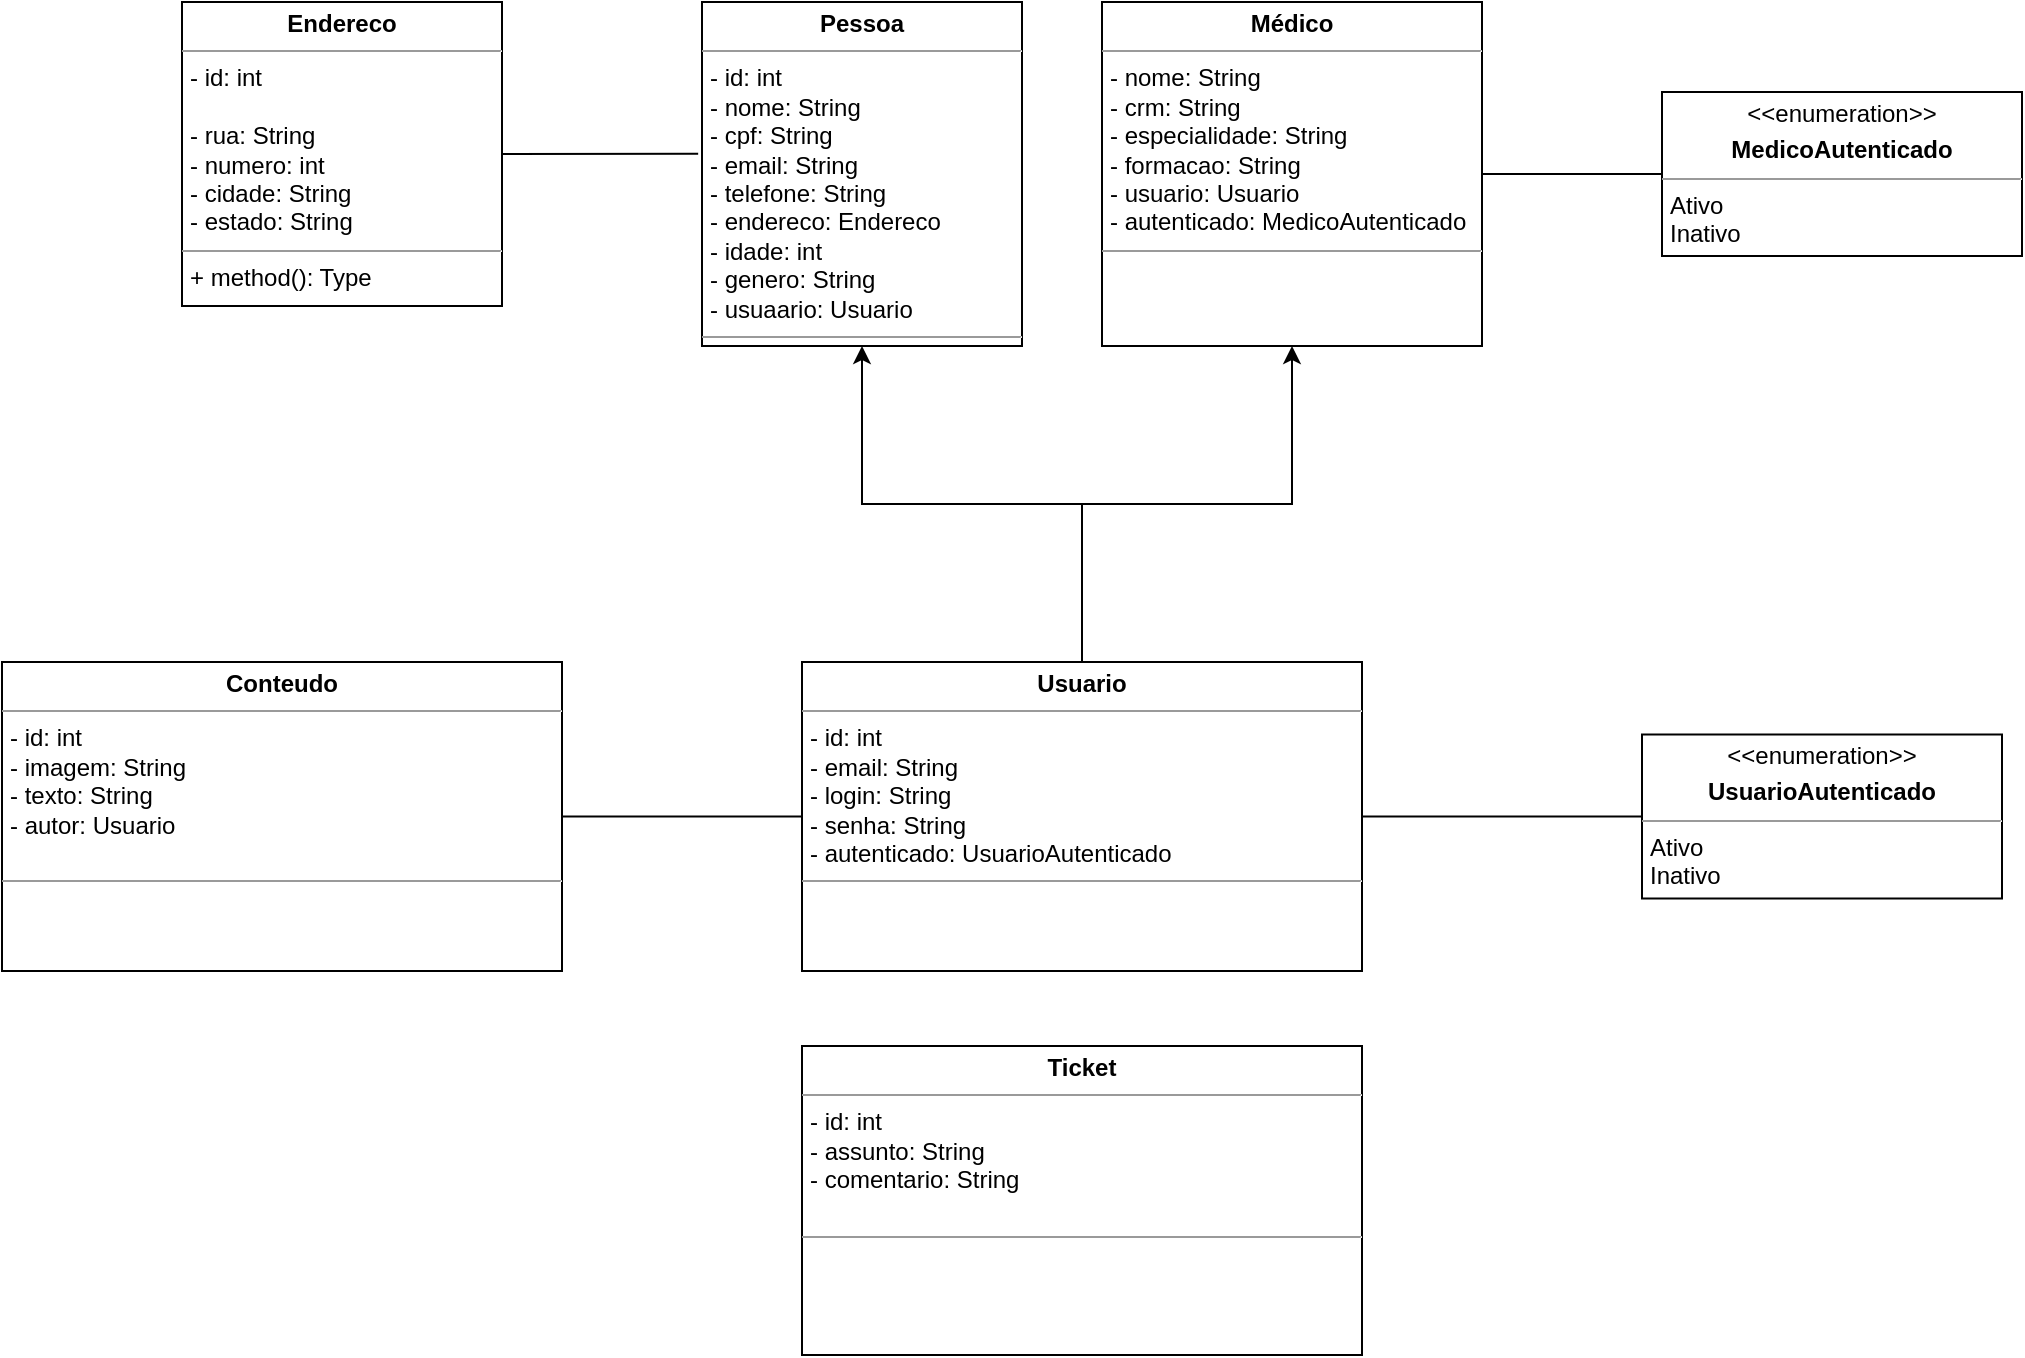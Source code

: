 <mxfile>
    <diagram name="Page-1" id="yt3PbTazscbh1tUFibb1">
        <mxGraphModel dx="1166" dy="553" grid="1" gridSize="10" guides="1" tooltips="1" connect="1" arrows="1" fold="1" page="1" pageScale="1" pageWidth="827" pageHeight="1169" math="0" shadow="0">
            <root>
                <mxCell id="0"/>
                <mxCell id="1" parent="0"/>
                <mxCell id="-G2sGJ_zJt7v68Gyz7FN-1" style="edgeStyle=orthogonalEdgeStyle;rounded=0;orthogonalLoop=1;jettySize=auto;html=1;entryX=0.5;entryY=1;entryDx=0;entryDy=0;" parent="1" source="jTrTciQwMnOm1P-j4nJb-38" target="jTrTciQwMnOm1P-j4nJb-55" edge="1">
                    <mxGeometry relative="1" as="geometry"/>
                </mxCell>
                <mxCell id="yAOiADxSKjFgD-hoyCH_-4" style="edgeStyle=orthogonalEdgeStyle;rounded=0;orthogonalLoop=1;jettySize=auto;html=1;entryX=0.5;entryY=1;entryDx=0;entryDy=0;" parent="1" source="jTrTciQwMnOm1P-j4nJb-38" target="yAOiADxSKjFgD-hoyCH_-1" edge="1">
                    <mxGeometry relative="1" as="geometry"/>
                </mxCell>
                <mxCell id="jTrTciQwMnOm1P-j4nJb-38" value="&lt;p style=&quot;margin:0px;margin-top:4px;text-align:center;&quot;&gt;&lt;b&gt;Usuario&lt;/b&gt;&lt;/p&gt;&lt;hr size=&quot;1&quot;&gt;&lt;p style=&quot;margin:0px;margin-left:4px;&quot;&gt;&lt;span style=&quot;background-color: initial;&quot;&gt;- id: int&lt;/span&gt;&lt;br&gt;&lt;/p&gt;&lt;p style=&quot;margin:0px;margin-left:4px;&quot;&gt;&lt;span style=&quot;background-color: initial;&quot;&gt;- email: String&lt;/span&gt;&lt;/p&gt;&lt;p style=&quot;margin:0px;margin-left:4px;&quot;&gt;- login: String&lt;/p&gt;&lt;p style=&quot;margin:0px;margin-left:4px;&quot;&gt;- senha: String&lt;/p&gt;&lt;p style=&quot;margin:0px;margin-left:4px;&quot;&gt;- autenticado: UsuarioAutenticado&lt;/p&gt;&lt;hr size=&quot;1&quot;&gt;&lt;p style=&quot;margin:0px;margin-left:4px;&quot;&gt;&lt;br&gt;&lt;/p&gt;" style="verticalAlign=top;align=left;overflow=fill;fontSize=12;fontFamily=Helvetica;html=1;whiteSpace=wrap;" parent="1" vertex="1">
                    <mxGeometry x="590" y="408" width="280" height="154.5" as="geometry"/>
                </mxCell>
                <mxCell id="jTrTciQwMnOm1P-j4nJb-55" value="&lt;p style=&quot;margin:0px;margin-top:4px;text-align:center;&quot;&gt;&lt;b&gt;Pessoa&lt;/b&gt;&lt;/p&gt;&lt;hr size=&quot;1&quot;&gt;&lt;p style=&quot;border-color: var(--border-color); margin: 0px 0px 0px 4px;&quot;&gt;- id: int&lt;/p&gt;&lt;p style=&quot;border-color: var(--border-color); margin: 0px 0px 0px 4px;&quot;&gt;- nome: String&lt;/p&gt;&lt;p style=&quot;border-color: var(--border-color); margin: 0px 0px 0px 4px;&quot;&gt;- cpf: String&lt;/p&gt;&lt;p style=&quot;border-color: var(--border-color); margin: 0px 0px 0px 4px;&quot;&gt;- email: String&lt;/p&gt;&lt;p style=&quot;border-color: var(--border-color); margin: 0px 0px 0px 4px;&quot;&gt;- telefone: String&lt;/p&gt;&lt;p style=&quot;border-color: var(--border-color); margin: 0px 0px 0px 4px;&quot;&gt;- endereco: Endereco&lt;/p&gt;&lt;p style=&quot;border-color: var(--border-color); margin: 0px 0px 0px 4px;&quot;&gt;- idade: int&lt;/p&gt;&lt;p style=&quot;border-color: var(--border-color); margin: 0px 0px 0px 4px;&quot;&gt;- genero: String&lt;/p&gt;&lt;p style=&quot;border-color: var(--border-color); margin: 0px 0px 0px 4px;&quot;&gt;- usuaario: Usuario&lt;/p&gt;&lt;hr size=&quot;1&quot;&gt;&lt;p style=&quot;margin:0px;margin-left:4px;&quot;&gt;&lt;br&gt;&lt;/p&gt;" style="verticalAlign=top;align=left;overflow=fill;fontSize=12;fontFamily=Helvetica;html=1;whiteSpace=wrap;" parent="1" vertex="1">
                    <mxGeometry x="540" y="78" width="160" height="172" as="geometry"/>
                </mxCell>
                <mxCell id="v7zKxzkplhhZSqEb4Fmy-1" value="&lt;p style=&quot;margin:0px;margin-top:4px;text-align:center;&quot;&gt;&lt;b&gt;Conteudo&lt;/b&gt;&lt;/p&gt;&lt;hr size=&quot;1&quot;&gt;&lt;p style=&quot;margin:0px;margin-left:4px;&quot;&gt;- id: int&lt;/p&gt;&lt;p style=&quot;margin:0px;margin-left:4px;&quot;&gt;- imagem: String&lt;/p&gt;&lt;p style=&quot;margin:0px;margin-left:4px;&quot;&gt;- texto: String&lt;/p&gt;&lt;p style=&quot;margin:0px;margin-left:4px;&quot;&gt;- autor: Usuario&lt;/p&gt;&lt;p style=&quot;margin:0px;margin-left:4px;&quot;&gt;&lt;br&gt;&lt;/p&gt;&lt;hr size=&quot;1&quot;&gt;&lt;p style=&quot;margin:0px;margin-left:4px;&quot;&gt;&lt;br&gt;&lt;/p&gt;" style="verticalAlign=top;align=left;overflow=fill;fontSize=12;fontFamily=Helvetica;html=1;whiteSpace=wrap;" parent="1" vertex="1">
                    <mxGeometry x="190" y="408" width="280" height="154.5" as="geometry"/>
                </mxCell>
                <mxCell id="yAOiADxSKjFgD-hoyCH_-1" value="&lt;p style=&quot;margin:0px;margin-top:4px;text-align:center;&quot;&gt;&lt;b&gt;Médico&lt;/b&gt;&lt;/p&gt;&lt;hr size=&quot;1&quot;&gt;&lt;p style=&quot;border-color: var(--border-color); margin: 0px 0px 0px 4px;&quot;&gt;&lt;span style=&quot;background-color: initial;&quot;&gt;- nome: String&lt;/span&gt;&lt;/p&gt;&lt;p style=&quot;border-color: var(--border-color); margin: 0px 0px 0px 4px;&quot;&gt;- crm: String&lt;br&gt;&lt;/p&gt;&lt;p style=&quot;border-color: var(--border-color); margin: 0px 0px 0px 4px;&quot;&gt;- especialidade: String&lt;/p&gt;&lt;p style=&quot;border-color: var(--border-color); margin: 0px 0px 0px 4px;&quot;&gt;- formacao: String&lt;/p&gt;&lt;p style=&quot;border-color: var(--border-color); margin: 0px 0px 0px 4px;&quot;&gt;- usuario: Usuario&lt;/p&gt;&lt;p style=&quot;border-color: var(--border-color); margin: 0px 0px 0px 4px;&quot;&gt;- autenticado: MedicoAutenticado&lt;/p&gt;&lt;hr size=&quot;1&quot;&gt;&lt;p style=&quot;margin:0px;margin-left:4px;&quot;&gt;&lt;br&gt;&lt;/p&gt;" style="verticalAlign=top;align=left;overflow=fill;fontSize=12;fontFamily=Helvetica;html=1;whiteSpace=wrap;" parent="1" vertex="1">
                    <mxGeometry x="740" y="78" width="190" height="172" as="geometry"/>
                </mxCell>
                <mxCell id="yAOiADxSKjFgD-hoyCH_-2" value="&lt;p style=&quot;margin:0px;margin-top:4px;text-align:center;&quot;&gt;&lt;b&gt;Endereco&lt;/b&gt;&lt;/p&gt;&lt;hr size=&quot;1&quot;&gt;&lt;p style=&quot;border-color: var(--border-color); margin: 0px 0px 0px 4px;&quot;&gt;- id: int&lt;/p&gt;&lt;div&gt;&lt;br&gt;&lt;/div&gt;&lt;p style=&quot;margin:0px;margin-left:4px;&quot;&gt;- rua: String&lt;br&gt;&lt;/p&gt;&lt;p style=&quot;margin:0px;margin-left:4px;&quot;&gt;- numero: int&lt;/p&gt;&lt;p style=&quot;margin:0px;margin-left:4px;&quot;&gt;- cidade: String&lt;/p&gt;&lt;p style=&quot;margin:0px;margin-left:4px;&quot;&gt;- estado: String&lt;/p&gt;&lt;hr size=&quot;1&quot;&gt;&lt;p style=&quot;margin:0px;margin-left:4px;&quot;&gt;+ method(): Type&lt;/p&gt;" style="verticalAlign=top;align=left;overflow=fill;fontSize=12;fontFamily=Helvetica;html=1;whiteSpace=wrap;" parent="1" vertex="1">
                    <mxGeometry x="280" y="78" width="160" height="152" as="geometry"/>
                </mxCell>
                <mxCell id="yAOiADxSKjFgD-hoyCH_-5" value="" style="endArrow=none;html=1;rounded=0;entryX=1;entryY=0.5;entryDx=0;entryDy=0;exitX=-0.012;exitY=0.441;exitDx=0;exitDy=0;exitPerimeter=0;" parent="1" source="jTrTciQwMnOm1P-j4nJb-55" target="yAOiADxSKjFgD-hoyCH_-2" edge="1">
                    <mxGeometry width="50" height="50" relative="1" as="geometry">
                        <mxPoint x="800" y="448" as="sourcePoint"/>
                        <mxPoint x="850" y="398" as="targetPoint"/>
                    </mxGeometry>
                </mxCell>
                <mxCell id="yAOiADxSKjFgD-hoyCH_-6" value="&lt;p style=&quot;margin:0px;margin-top:4px;text-align:center;&quot;&gt;&amp;lt;&amp;lt;enumeration&amp;gt;&amp;gt;&lt;/p&gt;&lt;p style=&quot;margin:0px;margin-top:4px;text-align:center;&quot;&gt;&lt;b&gt;MedicoAutenticado&lt;/b&gt;&lt;/p&gt;&lt;hr size=&quot;1&quot;&gt;&lt;p style=&quot;margin:0px;margin-left:4px;&quot;&gt;Ativo&lt;/p&gt;&lt;p style=&quot;margin:0px;margin-left:4px;&quot;&gt;Inativo&lt;/p&gt;" style="verticalAlign=top;align=left;overflow=fill;fontSize=12;fontFamily=Helvetica;html=1;whiteSpace=wrap;" parent="1" vertex="1">
                    <mxGeometry x="1020" y="123" width="180" height="82" as="geometry"/>
                </mxCell>
                <mxCell id="yAOiADxSKjFgD-hoyCH_-8" value="&lt;p style=&quot;margin:0px;margin-top:4px;text-align:center;&quot;&gt;&amp;lt;&amp;lt;enumeration&amp;gt;&amp;gt;&lt;/p&gt;&lt;p style=&quot;margin:0px;margin-top:4px;text-align:center;&quot;&gt;&lt;b&gt;UsuarioAutenticado&lt;/b&gt;&lt;/p&gt;&lt;hr size=&quot;1&quot;&gt;&lt;p style=&quot;margin:0px;margin-left:4px;&quot;&gt;Ativo&lt;/p&gt;&lt;p style=&quot;margin:0px;margin-left:4px;&quot;&gt;Inativo&lt;/p&gt;" style="verticalAlign=top;align=left;overflow=fill;fontSize=12;fontFamily=Helvetica;html=1;whiteSpace=wrap;" parent="1" vertex="1">
                    <mxGeometry x="1010" y="444.25" width="180" height="82" as="geometry"/>
                </mxCell>
                <mxCell id="yAOiADxSKjFgD-hoyCH_-10" value="" style="endArrow=none;html=1;rounded=0;entryX=1;entryY=0.5;entryDx=0;entryDy=0;exitX=0;exitY=0.5;exitDx=0;exitDy=0;" parent="1" source="yAOiADxSKjFgD-hoyCH_-8" target="jTrTciQwMnOm1P-j4nJb-38" edge="1">
                    <mxGeometry width="50" height="50" relative="1" as="geometry">
                        <mxPoint x="600" y="494" as="sourcePoint"/>
                        <mxPoint x="480" y="494" as="targetPoint"/>
                    </mxGeometry>
                </mxCell>
                <mxCell id="yAOiADxSKjFgD-hoyCH_-12" value="" style="endArrow=none;html=1;rounded=0;entryX=1;entryY=0.5;entryDx=0;entryDy=0;exitX=0;exitY=0.5;exitDx=0;exitDy=0;" parent="1" source="yAOiADxSKjFgD-hoyCH_-6" target="yAOiADxSKjFgD-hoyCH_-1" edge="1">
                    <mxGeometry width="50" height="50" relative="1" as="geometry">
                        <mxPoint x="610" y="504" as="sourcePoint"/>
                        <mxPoint x="490" y="504" as="targetPoint"/>
                    </mxGeometry>
                </mxCell>
                <mxCell id="S1jSm30WDXMHJP7JFNrY-1" value="&lt;p style=&quot;margin:0px;margin-top:4px;text-align:center;&quot;&gt;&lt;b&gt;Ticket&lt;/b&gt;&lt;/p&gt;&lt;hr size=&quot;1&quot;&gt;&lt;p style=&quot;margin:0px;margin-left:4px;&quot;&gt;- id: int&lt;/p&gt;&lt;p style=&quot;margin:0px;margin-left:4px;&quot;&gt;- assunto: String&lt;/p&gt;&lt;p style=&quot;margin:0px;margin-left:4px;&quot;&gt;- comentario: String&lt;/p&gt;&lt;p style=&quot;margin:0px;margin-left:4px;&quot;&gt;&lt;br&gt;&lt;/p&gt;&lt;hr size=&quot;1&quot;&gt;&lt;p style=&quot;margin:0px;margin-left:4px;&quot;&gt;&lt;br&gt;&lt;/p&gt;" style="verticalAlign=top;align=left;overflow=fill;fontSize=12;fontFamily=Helvetica;html=1;whiteSpace=wrap;" parent="1" vertex="1">
                    <mxGeometry x="590" y="600" width="280" height="154.5" as="geometry"/>
                </mxCell>
                <mxCell id="2" value="" style="endArrow=none;html=1;rounded=0;entryX=1;entryY=0.5;entryDx=0;entryDy=0;exitX=0;exitY=0.5;exitDx=0;exitDy=0;" edge="1" parent="1" source="jTrTciQwMnOm1P-j4nJb-38" target="v7zKxzkplhhZSqEb4Fmy-1">
                    <mxGeometry width="50" height="50" relative="1" as="geometry">
                        <mxPoint x="578.08" y="484.752" as="sourcePoint"/>
                        <mxPoint x="480" y="484.9" as="targetPoint"/>
                    </mxGeometry>
                </mxCell>
            </root>
        </mxGraphModel>
    </diagram>
</mxfile>